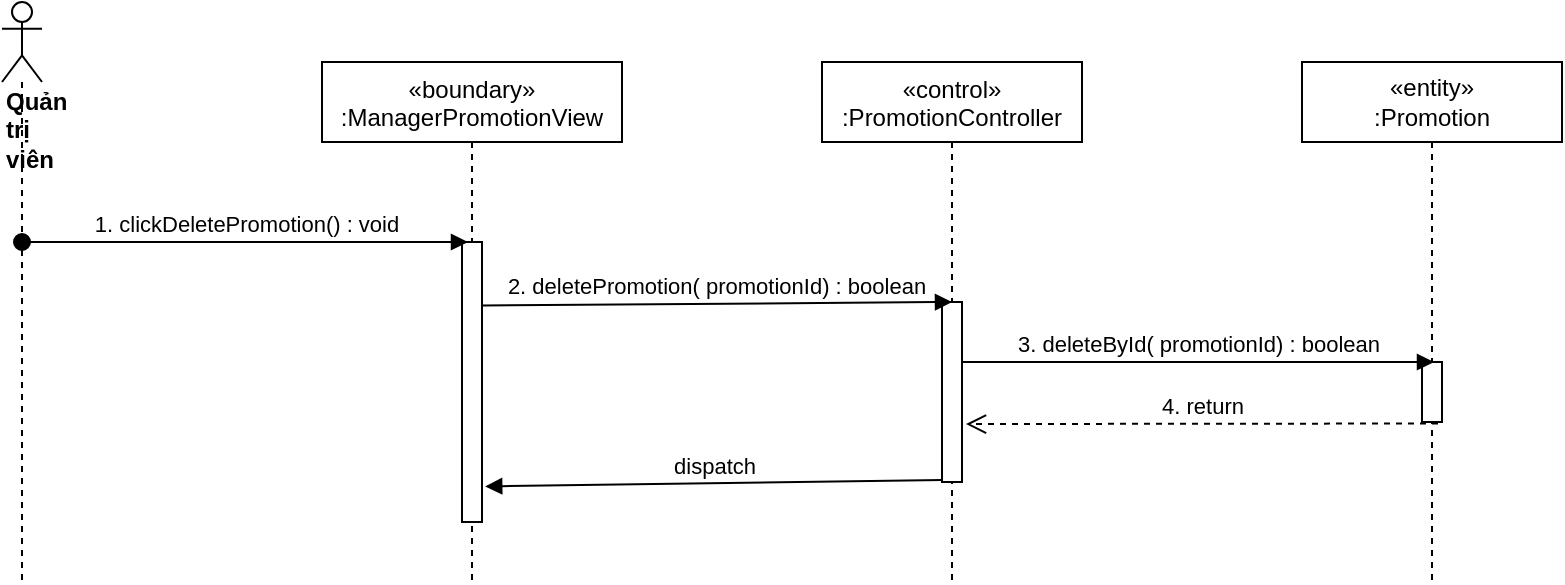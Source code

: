 <mxfile version="14.8.2" type="device"><diagram id="kgpKYQtTHZ0yAKxKKP6v" name="Page-1"><mxGraphModel dx="1038" dy="521" grid="1" gridSize="10" guides="1" tooltips="1" connect="1" arrows="1" fold="1" page="1" pageScale="1" pageWidth="850" pageHeight="1100" math="0" shadow="0"><root><mxCell id="0"/><mxCell id="1" parent="0"/><mxCell id="t5bedrNZscvMHfTXMLGb-1" value="«boundary»&#10;:ManagerPromotionView" style="shape=umlLifeline;perimeter=lifelinePerimeter;container=1;collapsible=0;recursiveResize=0;rounded=0;shadow=0;strokeWidth=1;" parent="1" vertex="1"><mxGeometry x="210" y="80" width="150" height="260" as="geometry"/></mxCell><mxCell id="t5bedrNZscvMHfTXMLGb-2" value="" style="html=1;points=[];perimeter=orthogonalPerimeter;" parent="t5bedrNZscvMHfTXMLGb-1" vertex="1"><mxGeometry x="70" y="90" width="10" height="140" as="geometry"/></mxCell><mxCell id="t5bedrNZscvMHfTXMLGb-3" value="«control»&#10;:PromotionController" style="shape=umlLifeline;perimeter=lifelinePerimeter;container=1;collapsible=0;recursiveResize=0;rounded=0;shadow=0;strokeWidth=1;size=40;" parent="1" vertex="1"><mxGeometry x="460" y="80" width="130" height="260" as="geometry"/></mxCell><mxCell id="t5bedrNZscvMHfTXMLGb-4" value="" style="points=[];perimeter=orthogonalPerimeter;rounded=0;shadow=0;strokeWidth=1;" parent="t5bedrNZscvMHfTXMLGb-3" vertex="1"><mxGeometry x="60" y="120" width="10" height="90" as="geometry"/></mxCell><mxCell id="t5bedrNZscvMHfTXMLGb-5" value="&lt;div&gt;&lt;b&gt;Quản trị viên&lt;/b&gt;&lt;/div&gt;" style="shape=umlLifeline;participant=umlActor;perimeter=lifelinePerimeter;whiteSpace=wrap;html=1;container=1;collapsible=0;recursiveResize=0;verticalAlign=top;spacingTop=36;outlineConnect=0;align=left;" parent="1" vertex="1"><mxGeometry x="50" y="50" width="20" height="290" as="geometry"/></mxCell><mxCell id="t5bedrNZscvMHfTXMLGb-8" value="1. clickDeletePromotion() : void" style="html=1;verticalAlign=bottom;startArrow=oval;startFill=1;endArrow=block;startSize=8;entryX=0.3;entryY=0;entryDx=0;entryDy=0;entryPerimeter=0;" parent="1" source="t5bedrNZscvMHfTXMLGb-5" target="t5bedrNZscvMHfTXMLGb-2" edge="1"><mxGeometry width="60" relative="1" as="geometry"><mxPoint x="400" y="230" as="sourcePoint"/><mxPoint x="283" y="160" as="targetPoint"/></mxGeometry></mxCell><mxCell id="t5bedrNZscvMHfTXMLGb-9" value="2. deletePromotion( promotionId) : boolean" style="html=1;verticalAlign=bottom;endArrow=block;entryX=0.5;entryY=0;entryDx=0;entryDy=0;entryPerimeter=0;exitX=1;exitY=0.227;exitDx=0;exitDy=0;exitPerimeter=0;" parent="1" source="t5bedrNZscvMHfTXMLGb-2" target="t5bedrNZscvMHfTXMLGb-4" edge="1"><mxGeometry width="80" relative="1" as="geometry"><mxPoint x="298.0" y="370" as="sourcePoint"/><mxPoint x="470" y="330" as="targetPoint"/></mxGeometry></mxCell><mxCell id="t5bedrNZscvMHfTXMLGb-10" value="&lt;span&gt;«entity»&lt;br&gt;&lt;/span&gt;:Promotion" style="shape=umlLifeline;perimeter=lifelinePerimeter;whiteSpace=wrap;html=1;container=1;collapsible=0;recursiveResize=0;outlineConnect=0;" parent="1" vertex="1"><mxGeometry x="700" y="80" width="130" height="260" as="geometry"/></mxCell><mxCell id="t5bedrNZscvMHfTXMLGb-11" value="" style="points=[];perimeter=orthogonalPerimeter;rounded=0;shadow=0;strokeWidth=1;" parent="t5bedrNZscvMHfTXMLGb-10" vertex="1"><mxGeometry x="60" y="150" width="10" height="30" as="geometry"/></mxCell><mxCell id="t5bedrNZscvMHfTXMLGb-14" value="3. deleteById( promotionId) : boolean" style="html=1;verticalAlign=bottom;endArrow=block;entryX=0.6;entryY=0;entryDx=0;entryDy=0;entryPerimeter=0;" parent="1" target="t5bedrNZscvMHfTXMLGb-11" edge="1"><mxGeometry width="80" relative="1" as="geometry"><mxPoint x="530" y="230" as="sourcePoint"/><mxPoint x="840" y="430" as="targetPoint"/></mxGeometry></mxCell><mxCell id="t5bedrNZscvMHfTXMLGb-15" value="4. return" style="html=1;verticalAlign=bottom;endArrow=open;dashed=1;endSize=8;exitX=0.8;exitY=1.025;exitDx=0;exitDy=0;exitPerimeter=0;entryX=1.2;entryY=0.678;entryDx=0;entryDy=0;entryPerimeter=0;" parent="1" source="t5bedrNZscvMHfTXMLGb-11" target="t5bedrNZscvMHfTXMLGb-4" edge="1"><mxGeometry relative="1" as="geometry"><mxPoint x="840" y="430" as="sourcePoint"/><mxPoint x="750" y="273.25" as="targetPoint"/></mxGeometry></mxCell><mxCell id="_5ULuSmRW-25-e5ugDoY-1" value="dispatch" style="html=1;verticalAlign=bottom;endArrow=block;exitX=0.04;exitY=0.989;exitDx=0;exitDy=0;exitPerimeter=0;entryX=1.16;entryY=0.873;entryDx=0;entryDy=0;entryPerimeter=0;" edge="1" parent="1" source="t5bedrNZscvMHfTXMLGb-4" target="t5bedrNZscvMHfTXMLGb-2"><mxGeometry width="80" relative="1" as="geometry"><mxPoint x="380" y="270" as="sourcePoint"/><mxPoint x="310" y="285" as="targetPoint"/></mxGeometry></mxCell></root></mxGraphModel></diagram></mxfile>